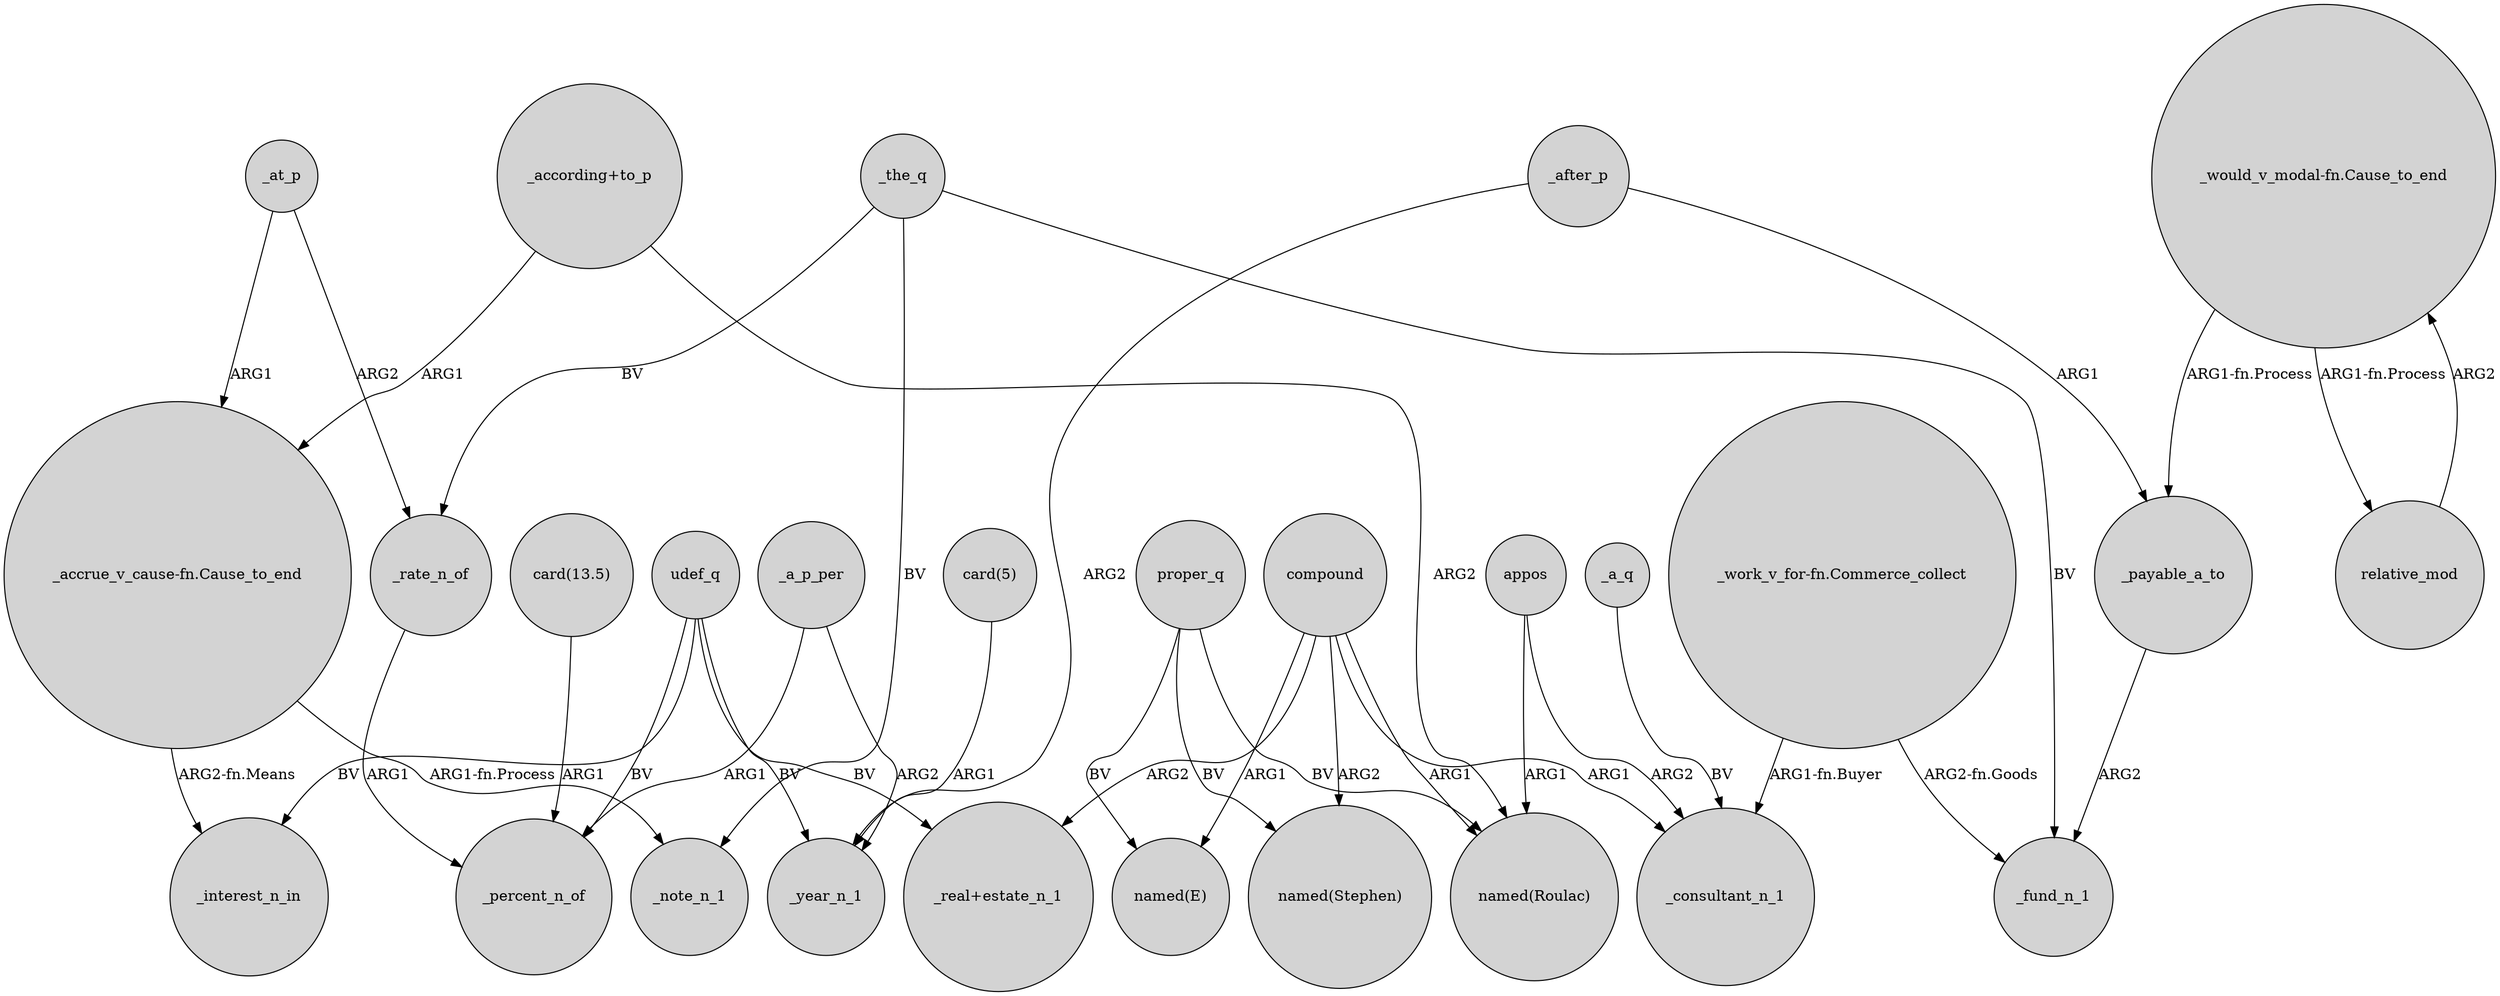 digraph {
	node [shape=circle style=filled]
	_a_p_per -> _percent_n_of [label=ARG1]
	"_would_v_modal-fn.Cause_to_end" -> _payable_a_to [label="ARG1-fn.Process"]
	proper_q -> "named(Roulac)" [label=BV]
	_a_q -> _consultant_n_1 [label=BV]
	compound -> "named(Stephen)" [label=ARG2]
	relative_mod -> "_would_v_modal-fn.Cause_to_end" [label=ARG2]
	"card(13.5)" -> _percent_n_of [label=ARG1]
	_the_q -> _fund_n_1 [label=BV]
	"_accrue_v_cause-fn.Cause_to_end" -> _note_n_1 [label="ARG1-fn.Process"]
	appos -> _consultant_n_1 [label=ARG2]
	compound -> _consultant_n_1 [label=ARG1]
	appos -> "named(Roulac)" [label=ARG1]
	_a_p_per -> _year_n_1 [label=ARG2]
	compound -> "named(E)" [label=ARG1]
	compound -> "_real+estate_n_1" [label=ARG2]
	compound -> "named(Roulac)" [label=ARG1]
	_after_p -> _year_n_1 [label=ARG2]
	"_according+to_p" -> "_accrue_v_cause-fn.Cause_to_end" [label=ARG1]
	_payable_a_to -> _fund_n_1 [label=ARG2]
	_the_q -> _note_n_1 [label=BV]
	_after_p -> _payable_a_to [label=ARG1]
	_the_q -> _rate_n_of [label=BV]
	"_accrue_v_cause-fn.Cause_to_end" -> _interest_n_in [label="ARG2-fn.Means"]
	proper_q -> "named(Stephen)" [label=BV]
	udef_q -> _percent_n_of [label=BV]
	"_would_v_modal-fn.Cause_to_end" -> relative_mod [label="ARG1-fn.Process"]
	"_according+to_p" -> "named(Roulac)" [label=ARG2]
	"_work_v_for-fn.Commerce_collect" -> _fund_n_1 [label="ARG2-fn.Goods"]
	_at_p -> _rate_n_of [label=ARG2]
	"card(5)" -> _year_n_1 [label=ARG1]
	_rate_n_of -> _percent_n_of [label=ARG1]
	udef_q -> _interest_n_in [label=BV]
	"_work_v_for-fn.Commerce_collect" -> _consultant_n_1 [label="ARG1-fn.Buyer"]
	udef_q -> _year_n_1 [label=BV]
	udef_q -> "_real+estate_n_1" [label=BV]
	_at_p -> "_accrue_v_cause-fn.Cause_to_end" [label=ARG1]
	proper_q -> "named(E)" [label=BV]
}
